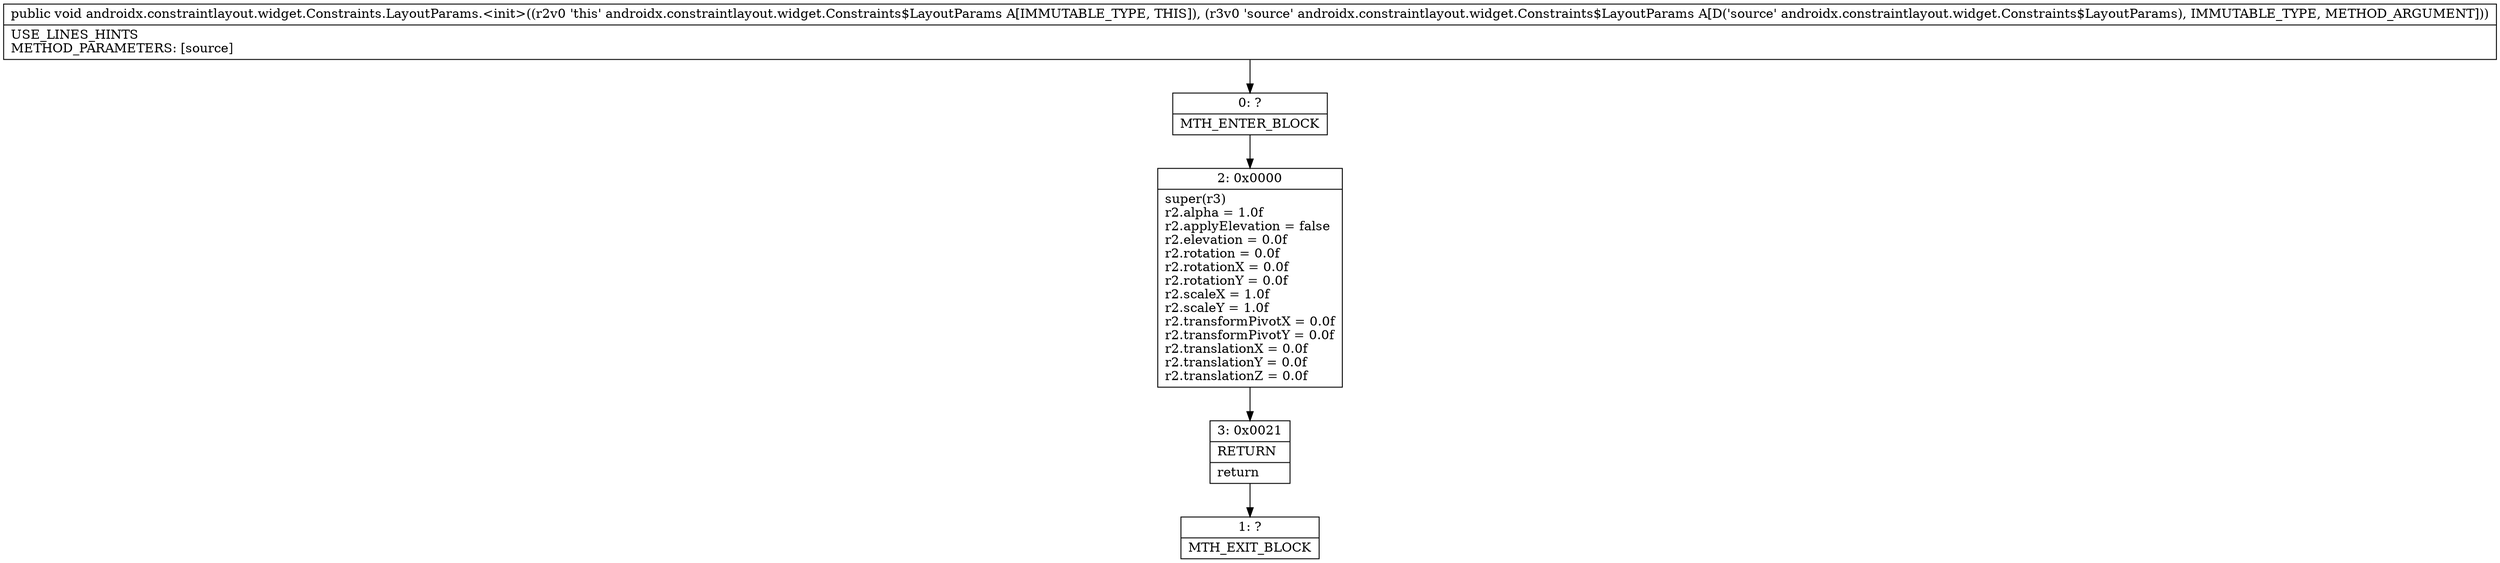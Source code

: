 digraph "CFG forandroidx.constraintlayout.widget.Constraints.LayoutParams.\<init\>(Landroidx\/constraintlayout\/widget\/Constraints$LayoutParams;)V" {
Node_0 [shape=record,label="{0\:\ ?|MTH_ENTER_BLOCK\l}"];
Node_2 [shape=record,label="{2\:\ 0x0000|super(r3)\lr2.alpha = 1.0f\lr2.applyElevation = false\lr2.elevation = 0.0f\lr2.rotation = 0.0f\lr2.rotationX = 0.0f\lr2.rotationY = 0.0f\lr2.scaleX = 1.0f\lr2.scaleY = 1.0f\lr2.transformPivotX = 0.0f\lr2.transformPivotY = 0.0f\lr2.translationX = 0.0f\lr2.translationY = 0.0f\lr2.translationZ = 0.0f\l}"];
Node_3 [shape=record,label="{3\:\ 0x0021|RETURN\l|return\l}"];
Node_1 [shape=record,label="{1\:\ ?|MTH_EXIT_BLOCK\l}"];
MethodNode[shape=record,label="{public void androidx.constraintlayout.widget.Constraints.LayoutParams.\<init\>((r2v0 'this' androidx.constraintlayout.widget.Constraints$LayoutParams A[IMMUTABLE_TYPE, THIS]), (r3v0 'source' androidx.constraintlayout.widget.Constraints$LayoutParams A[D('source' androidx.constraintlayout.widget.Constraints$LayoutParams), IMMUTABLE_TYPE, METHOD_ARGUMENT]))  | USE_LINES_HINTS\lMETHOD_PARAMETERS: [source]\l}"];
MethodNode -> Node_0;Node_0 -> Node_2;
Node_2 -> Node_3;
Node_3 -> Node_1;
}

